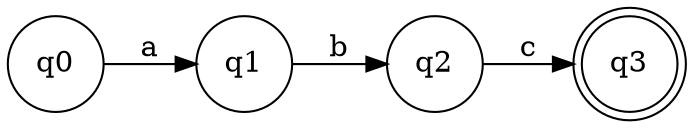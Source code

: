 digraph G{
  rankdir=LR;
  node [shape = doublecircle]; q3;
  node [shape = circle];
  q0 -> q1 [ label = "a" ];
  q1 -> q2 [ label = "b" ];
  q2 -> q3 [ label = "c" ];
}
